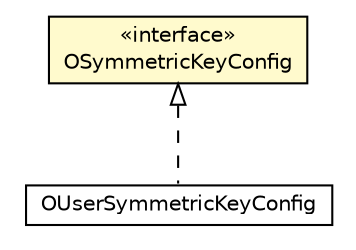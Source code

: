#!/usr/local/bin/dot
#
# Class diagram 
# Generated by UMLGraph version R5_6-24-gf6e263 (http://www.umlgraph.org/)
#

digraph G {
	edge [fontname="Helvetica",fontsize=10,labelfontname="Helvetica",labelfontsize=10];
	node [fontname="Helvetica",fontsize=10,shape=plaintext];
	nodesep=0.25;
	ranksep=0.5;
	// com.orientechnologies.orient.core.security.symmetrickey.OUserSymmetricKeyConfig
	c4126471 [label=<<table title="com.orientechnologies.orient.core.security.symmetrickey.OUserSymmetricKeyConfig" border="0" cellborder="1" cellspacing="0" cellpadding="2" port="p" href="./OUserSymmetricKeyConfig.html">
		<tr><td><table border="0" cellspacing="0" cellpadding="1">
<tr><td align="center" balign="center"> OUserSymmetricKeyConfig </td></tr>
		</table></td></tr>
		</table>>, URL="./OUserSymmetricKeyConfig.html", fontname="Helvetica", fontcolor="black", fontsize=10.0];
	// com.orientechnologies.orient.core.security.symmetrickey.OSymmetricKeyConfig
	c4126475 [label=<<table title="com.orientechnologies.orient.core.security.symmetrickey.OSymmetricKeyConfig" border="0" cellborder="1" cellspacing="0" cellpadding="2" port="p" bgcolor="lemonChiffon" href="./OSymmetricKeyConfig.html">
		<tr><td><table border="0" cellspacing="0" cellpadding="1">
<tr><td align="center" balign="center"> &#171;interface&#187; </td></tr>
<tr><td align="center" balign="center"> OSymmetricKeyConfig </td></tr>
		</table></td></tr>
		</table>>, URL="./OSymmetricKeyConfig.html", fontname="Helvetica", fontcolor="black", fontsize=10.0];
	//com.orientechnologies.orient.core.security.symmetrickey.OUserSymmetricKeyConfig implements com.orientechnologies.orient.core.security.symmetrickey.OSymmetricKeyConfig
	c4126475:p -> c4126471:p [dir=back,arrowtail=empty,style=dashed];
}

